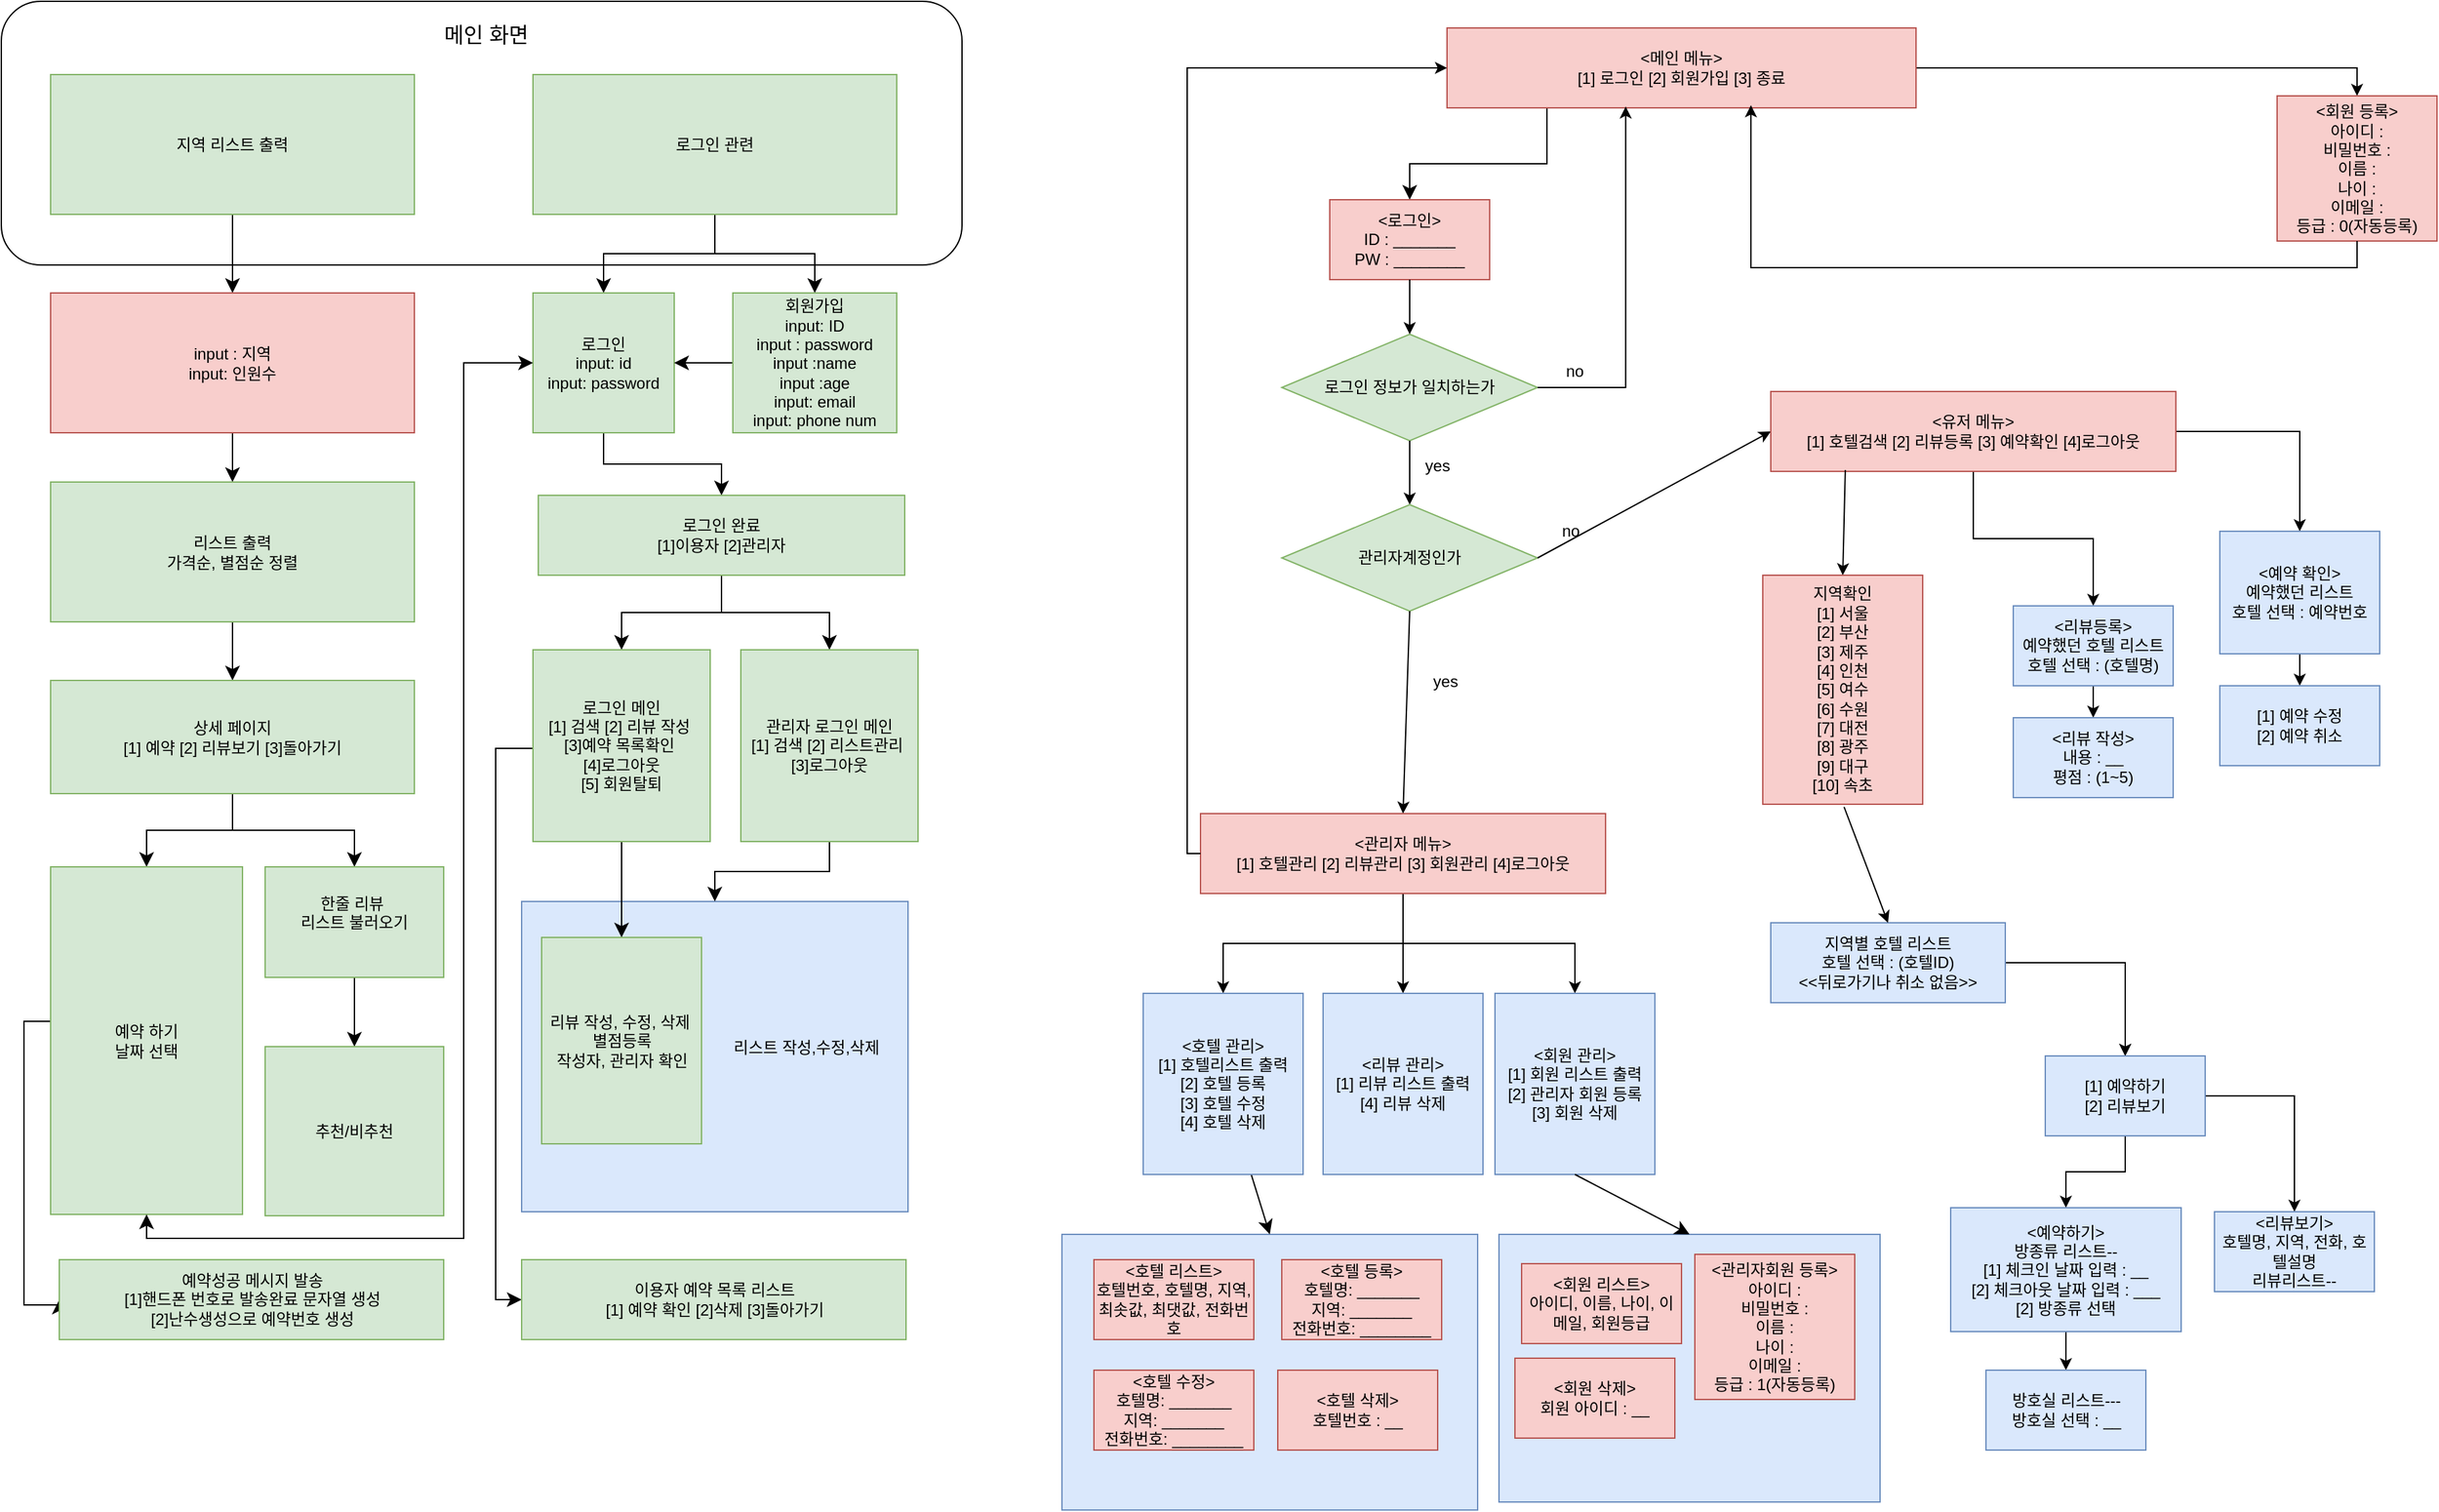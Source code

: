 <mxfile version="24.8.3">
  <diagram name="페이지-1" id="jO7z1dyCeIapQeeWM0qE">
    <mxGraphModel dx="1112" dy="1229" grid="0" gridSize="10" guides="1" tooltips="1" connect="1" arrows="1" fold="1" page="0" pageScale="1" pageWidth="827" pageHeight="1169" math="0" shadow="0">
      <root>
        <mxCell id="0" />
        <mxCell id="1" parent="0" />
        <mxCell id="-69zd7syYc6jtr3W0xUl-8" value="" style="rounded=0;whiteSpace=wrap;html=1;fillColor=#dae8fc;strokeColor=#6c8ebf;" parent="1" vertex="1">
          <mxGeometry x="486" y="883" width="312" height="207" as="geometry" />
        </mxCell>
        <mxCell id="-69zd7syYc6jtr3W0xUl-6" value="" style="rounded=0;whiteSpace=wrap;html=1;fillColor=#dae8fc;strokeColor=#6c8ebf;" parent="1" vertex="1">
          <mxGeometry x="814" y="883" width="286" height="201" as="geometry" />
        </mxCell>
        <mxCell id="dWjAk6hpG_CuCAJiAuPZ-34" value="&amp;nbsp; &amp;nbsp; &amp;nbsp; &amp;nbsp; &amp;nbsp; &amp;nbsp; &amp;nbsp; &amp;nbsp; &amp;nbsp; &amp;nbsp; &amp;nbsp; &amp;nbsp; &amp;nbsp; &amp;nbsp; &amp;nbsp; &amp;nbsp; &amp;nbsp; &amp;nbsp; &amp;nbsp; &amp;nbsp; &amp;nbsp; 리스트 작성,수정,삭제&amp;nbsp;&lt;div&gt;&amp;nbsp; &amp;nbsp; &amp;nbsp; &amp;nbsp; &amp;nbsp; &amp;nbsp; &amp;nbsp; &amp;nbsp; &amp;nbsp; &amp;nbsp; &amp;nbsp; &amp;nbsp; &amp;nbsp; &amp;nbsp; &amp;nbsp; &amp;nbsp; &amp;nbsp; &amp;nbsp; &amp;nbsp; &amp;nbsp; &amp;nbsp;&lt;/div&gt;" style="rounded=0;whiteSpace=wrap;html=1;fillColor=#dae8fc;strokeColor=#6c8ebf;" parent="1" vertex="1">
          <mxGeometry x="80.5" y="633" width="290" height="233" as="geometry" />
        </mxCell>
        <mxCell id="dWjAk6hpG_CuCAJiAuPZ-11" value="" style="rounded=1;whiteSpace=wrap;html=1;" parent="1" vertex="1">
          <mxGeometry x="-310" y="-43" width="721" height="198" as="geometry" />
        </mxCell>
        <mxCell id="dWjAk6hpG_CuCAJiAuPZ-8" value="" style="edgeStyle=none;curved=1;rounded=0;orthogonalLoop=1;jettySize=auto;html=1;fontSize=12;startSize=8;endSize=8;" parent="1" source="dWjAk6hpG_CuCAJiAuPZ-4" target="dWjAk6hpG_CuCAJiAuPZ-7" edge="1">
          <mxGeometry relative="1" as="geometry" />
        </mxCell>
        <mxCell id="dWjAk6hpG_CuCAJiAuPZ-4" value="지역 리스트 출력" style="rounded=0;whiteSpace=wrap;html=1;fillColor=#d5e8d4;strokeColor=#82b366;" parent="1" vertex="1">
          <mxGeometry x="-273" y="12" width="273" height="105" as="geometry" />
        </mxCell>
        <mxCell id="dWjAk6hpG_CuCAJiAuPZ-36" style="edgeStyle=orthogonalEdgeStyle;rounded=0;orthogonalLoop=1;jettySize=auto;html=1;entryX=0.5;entryY=0;entryDx=0;entryDy=0;fontSize=12;startSize=8;endSize=8;" parent="1" source="dWjAk6hpG_CuCAJiAuPZ-6" target="dWjAk6hpG_CuCAJiAuPZ-13" edge="1">
          <mxGeometry relative="1" as="geometry" />
        </mxCell>
        <mxCell id="dWjAk6hpG_CuCAJiAuPZ-37" style="edgeStyle=orthogonalEdgeStyle;rounded=0;orthogonalLoop=1;jettySize=auto;html=1;entryX=0.5;entryY=0;entryDx=0;entryDy=0;fontSize=12;startSize=8;endSize=8;" parent="1" source="dWjAk6hpG_CuCAJiAuPZ-6" target="dWjAk6hpG_CuCAJiAuPZ-14" edge="1">
          <mxGeometry relative="1" as="geometry" />
        </mxCell>
        <mxCell id="dWjAk6hpG_CuCAJiAuPZ-6" value="로그인 관련" style="rounded=0;whiteSpace=wrap;html=1;fillColor=#d5e8d4;strokeColor=#82b366;" parent="1" vertex="1">
          <mxGeometry x="89" y="12" width="273" height="105" as="geometry" />
        </mxCell>
        <mxCell id="dWjAk6hpG_CuCAJiAuPZ-10" value="" style="edgeStyle=none;curved=1;rounded=0;orthogonalLoop=1;jettySize=auto;html=1;fontSize=12;startSize=8;endSize=8;" parent="1" source="dWjAk6hpG_CuCAJiAuPZ-7" target="dWjAk6hpG_CuCAJiAuPZ-9" edge="1">
          <mxGeometry relative="1" as="geometry" />
        </mxCell>
        <mxCell id="dWjAk6hpG_CuCAJiAuPZ-7" value="input : 지역&lt;div&gt;input: 인원수&lt;/div&gt;" style="rounded=0;whiteSpace=wrap;html=1;fillColor=#f8cecc;strokeColor=#b85450;" parent="1" vertex="1">
          <mxGeometry x="-273" y="176" width="273" height="105" as="geometry" />
        </mxCell>
        <mxCell id="dWjAk6hpG_CuCAJiAuPZ-27" value="" style="edgeStyle=none;curved=1;rounded=0;orthogonalLoop=1;jettySize=auto;html=1;fontSize=12;startSize=8;endSize=8;" parent="1" source="dWjAk6hpG_CuCAJiAuPZ-9" target="dWjAk6hpG_CuCAJiAuPZ-16" edge="1">
          <mxGeometry relative="1" as="geometry" />
        </mxCell>
        <mxCell id="dWjAk6hpG_CuCAJiAuPZ-9" value="리스트 출력&lt;div&gt;가격순, 별점순 정렬&lt;/div&gt;" style="rounded=0;whiteSpace=wrap;html=1;fillColor=#d5e8d4;strokeColor=#82b366;" parent="1" vertex="1">
          <mxGeometry x="-273" y="318" width="273" height="105" as="geometry" />
        </mxCell>
        <mxCell id="dWjAk6hpG_CuCAJiAuPZ-12" value="메인 화면" style="text;html=1;align=center;verticalAlign=middle;whiteSpace=wrap;rounded=0;fontSize=16;" parent="1" vertex="1">
          <mxGeometry x="-54" y="-33" width="216" height="30" as="geometry" />
        </mxCell>
        <mxCell id="dWjAk6hpG_CuCAJiAuPZ-29" style="edgeStyle=orthogonalEdgeStyle;rounded=0;orthogonalLoop=1;jettySize=auto;html=1;entryX=0.5;entryY=0;entryDx=0;entryDy=0;fontSize=12;startSize=8;endSize=8;" parent="1" source="dWjAk6hpG_CuCAJiAuPZ-13" target="dWjAk6hpG_CuCAJiAuPZ-15" edge="1">
          <mxGeometry relative="1" as="geometry" />
        </mxCell>
        <mxCell id="dWjAk6hpG_CuCAJiAuPZ-13" value="로그인&lt;div&gt;input: id&lt;/div&gt;&lt;div&gt;input: password&lt;/div&gt;" style="rounded=0;whiteSpace=wrap;html=1;fillColor=#d5e8d4;strokeColor=#82b366;" parent="1" vertex="1">
          <mxGeometry x="89" y="176" width="106" height="105" as="geometry" />
        </mxCell>
        <mxCell id="dWjAk6hpG_CuCAJiAuPZ-30" value="" style="edgeStyle=none;curved=1;rounded=0;orthogonalLoop=1;jettySize=auto;html=1;fontSize=12;startSize=8;endSize=8;" parent="1" source="dWjAk6hpG_CuCAJiAuPZ-14" target="dWjAk6hpG_CuCAJiAuPZ-13" edge="1">
          <mxGeometry relative="1" as="geometry" />
        </mxCell>
        <mxCell id="dWjAk6hpG_CuCAJiAuPZ-14" value="회원가입&lt;div&gt;&lt;div&gt;input: ID&lt;br&gt;&lt;/div&gt;&lt;div&gt;input : password&lt;/div&gt;&lt;div&gt;input :name&lt;/div&gt;&lt;div&gt;input :age&lt;br&gt;&lt;/div&gt;&lt;div&gt;input: email&lt;br&gt;&lt;/div&gt;&lt;div&gt;input: phone num&lt;/div&gt;&lt;/div&gt;" style="rounded=0;whiteSpace=wrap;html=1;fillColor=#d5e8d4;strokeColor=#82b366;" parent="1" vertex="1">
          <mxGeometry x="239" y="176" width="123" height="105" as="geometry" />
        </mxCell>
        <mxCell id="dWjAk6hpG_CuCAJiAuPZ-31" style="edgeStyle=orthogonalEdgeStyle;rounded=0;orthogonalLoop=1;jettySize=auto;html=1;entryX=0.5;entryY=0;entryDx=0;entryDy=0;fontSize=12;startSize=8;endSize=8;" parent="1" source="dWjAk6hpG_CuCAJiAuPZ-15" target="dWjAk6hpG_CuCAJiAuPZ-17" edge="1">
          <mxGeometry relative="1" as="geometry" />
        </mxCell>
        <mxCell id="dWjAk6hpG_CuCAJiAuPZ-32" style="edgeStyle=orthogonalEdgeStyle;rounded=0;orthogonalLoop=1;jettySize=auto;html=1;entryX=0.5;entryY=0;entryDx=0;entryDy=0;fontSize=12;startSize=8;endSize=8;" parent="1" source="dWjAk6hpG_CuCAJiAuPZ-15" target="dWjAk6hpG_CuCAJiAuPZ-24" edge="1">
          <mxGeometry relative="1" as="geometry" />
        </mxCell>
        <mxCell id="dWjAk6hpG_CuCAJiAuPZ-15" value="로그인 완료&lt;div&gt;[1]이용자 [2]관리자&lt;/div&gt;" style="rounded=0;whiteSpace=wrap;html=1;fillColor=#d5e8d4;strokeColor=#82b366;" parent="1" vertex="1">
          <mxGeometry x="93" y="328" width="275" height="60" as="geometry" />
        </mxCell>
        <mxCell id="dWjAk6hpG_CuCAJiAuPZ-23" value="" style="edgeStyle=orthogonalEdgeStyle;rounded=0;orthogonalLoop=1;jettySize=auto;html=1;fontSize=12;startSize=8;endSize=8;" parent="1" source="dWjAk6hpG_CuCAJiAuPZ-16" target="dWjAk6hpG_CuCAJiAuPZ-20" edge="1">
          <mxGeometry relative="1" as="geometry" />
        </mxCell>
        <mxCell id="dWjAk6hpG_CuCAJiAuPZ-26" style="edgeStyle=orthogonalEdgeStyle;rounded=0;orthogonalLoop=1;jettySize=auto;html=1;entryX=0.5;entryY=0;entryDx=0;entryDy=0;fontSize=12;startSize=8;endSize=8;" parent="1" source="dWjAk6hpG_CuCAJiAuPZ-16" target="dWjAk6hpG_CuCAJiAuPZ-19" edge="1">
          <mxGeometry relative="1" as="geometry" />
        </mxCell>
        <mxCell id="dWjAk6hpG_CuCAJiAuPZ-16" value="상세 페이지&lt;div&gt;[1] 예약 [2] 리뷰보기 [3]돌아가기&lt;/div&gt;" style="rounded=0;whiteSpace=wrap;html=1;fillColor=#d5e8d4;strokeColor=#82b366;" parent="1" vertex="1">
          <mxGeometry x="-273" y="467" width="273" height="85" as="geometry" />
        </mxCell>
        <mxCell id="dWjAk6hpG_CuCAJiAuPZ-33" value="" style="edgeStyle=none;curved=1;rounded=0;orthogonalLoop=1;jettySize=auto;html=1;fontSize=12;startSize=8;endSize=8;" parent="1" source="dWjAk6hpG_CuCAJiAuPZ-17" target="dWjAk6hpG_CuCAJiAuPZ-21" edge="1">
          <mxGeometry relative="1" as="geometry" />
        </mxCell>
        <mxCell id="dWjAk6hpG_CuCAJiAuPZ-44" style="edgeStyle=orthogonalEdgeStyle;rounded=0;orthogonalLoop=1;jettySize=auto;html=1;entryX=0;entryY=0.5;entryDx=0;entryDy=0;fontSize=12;startSize=8;endSize=8;exitX=0;exitY=0.5;exitDx=0;exitDy=0;" parent="1" source="dWjAk6hpG_CuCAJiAuPZ-17" target="dWjAk6hpG_CuCAJiAuPZ-43" edge="1">
          <mxGeometry relative="1" as="geometry">
            <Array as="points">
              <mxPoint x="89" y="518" />
              <mxPoint x="61" y="518" />
              <mxPoint x="61" y="932" />
            </Array>
          </mxGeometry>
        </mxCell>
        <mxCell id="dWjAk6hpG_CuCAJiAuPZ-17" value="로그인 메인&lt;div&gt;[1] 검색 [2] 리뷰 작성&amp;nbsp;&lt;/div&gt;&lt;div&gt;[3]예약 목록확인&amp;nbsp;&lt;/div&gt;&lt;div&gt;[4]로그아웃&lt;/div&gt;&lt;div&gt;[5] 회원탈퇴&lt;/div&gt;" style="rounded=0;whiteSpace=wrap;html=1;fillColor=#d5e8d4;strokeColor=#82b366;" parent="1" vertex="1">
          <mxGeometry x="89" y="444" width="133" height="144" as="geometry" />
        </mxCell>
        <mxCell id="dWjAk6hpG_CuCAJiAuPZ-46" style="edgeStyle=orthogonalEdgeStyle;rounded=0;orthogonalLoop=1;jettySize=auto;html=1;entryX=0;entryY=0.5;entryDx=0;entryDy=0;fontSize=12;startSize=8;endSize=8;" parent="1" source="dWjAk6hpG_CuCAJiAuPZ-19" target="dWjAk6hpG_CuCAJiAuPZ-45" edge="1">
          <mxGeometry relative="1" as="geometry">
            <Array as="points">
              <mxPoint x="-293" y="723" />
              <mxPoint x="-293" y="936" />
            </Array>
          </mxGeometry>
        </mxCell>
        <mxCell id="dWjAk6hpG_CuCAJiAuPZ-19" value="예약 하기&lt;div&gt;날짜 선택&lt;/div&gt;" style="rounded=0;whiteSpace=wrap;html=1;fillColor=#d5e8d4;strokeColor=#82b366;" parent="1" vertex="1">
          <mxGeometry x="-273" y="607" width="144" height="261" as="geometry" />
        </mxCell>
        <mxCell id="dWjAk6hpG_CuCAJiAuPZ-39" style="edgeStyle=none;curved=1;rounded=0;orthogonalLoop=1;jettySize=auto;html=1;entryX=0.5;entryY=0;entryDx=0;entryDy=0;fontSize=12;startSize=8;endSize=8;" parent="1" source="dWjAk6hpG_CuCAJiAuPZ-20" target="dWjAk6hpG_CuCAJiAuPZ-38" edge="1">
          <mxGeometry relative="1" as="geometry" />
        </mxCell>
        <mxCell id="dWjAk6hpG_CuCAJiAuPZ-20" value="한줄 리뷰&amp;nbsp;&lt;div&gt;리&lt;span style=&quot;background-color: initial;&quot;&gt;스트 불러오기&lt;/span&gt;&lt;div&gt;&lt;div&gt;&lt;br&gt;&lt;/div&gt;&lt;/div&gt;&lt;/div&gt;" style="rounded=0;whiteSpace=wrap;html=1;fillColor=#d5e8d4;strokeColor=#82b366;" parent="1" vertex="1">
          <mxGeometry x="-112" y="607" width="134" height="83" as="geometry" />
        </mxCell>
        <mxCell id="dWjAk6hpG_CuCAJiAuPZ-21" value="리뷰 작성, 수정, 삭제&amp;nbsp;&lt;div&gt;별점등록&lt;/div&gt;&lt;div&gt;작성자, 관리자 확인&lt;/div&gt;" style="rounded=0;whiteSpace=wrap;html=1;fillColor=#d5e8d4;strokeColor=#82b366;" parent="1" vertex="1">
          <mxGeometry x="95.5" y="660" width="120" height="155" as="geometry" />
        </mxCell>
        <mxCell id="dWjAk6hpG_CuCAJiAuPZ-35" value="" style="edgeStyle=orthogonalEdgeStyle;rounded=0;orthogonalLoop=1;jettySize=auto;html=1;fontSize=12;startSize=8;endSize=8;" parent="1" source="dWjAk6hpG_CuCAJiAuPZ-24" target="dWjAk6hpG_CuCAJiAuPZ-34" edge="1">
          <mxGeometry relative="1" as="geometry" />
        </mxCell>
        <mxCell id="dWjAk6hpG_CuCAJiAuPZ-24" value="관리자 로그인 메인&lt;div&gt;[1] 검색 [2] 리스트관리&amp;nbsp; [3]로그아웃&lt;/div&gt;" style="rounded=0;whiteSpace=wrap;html=1;fillColor=#d5e8d4;strokeColor=#82b366;" parent="1" vertex="1">
          <mxGeometry x="245" y="444" width="133" height="144" as="geometry" />
        </mxCell>
        <mxCell id="dWjAk6hpG_CuCAJiAuPZ-38" value="&lt;div&gt;&lt;div&gt;추천/비추천&lt;/div&gt;&lt;/div&gt;" style="rounded=0;whiteSpace=wrap;html=1;fillColor=#d5e8d4;strokeColor=#82b366;" parent="1" vertex="1">
          <mxGeometry x="-112" y="742" width="134" height="127" as="geometry" />
        </mxCell>
        <mxCell id="dWjAk6hpG_CuCAJiAuPZ-41" value="" style="endArrow=classic;startArrow=classic;html=1;rounded=0;fontSize=12;startSize=8;endSize=8;exitX=0.5;exitY=1;exitDx=0;exitDy=0;entryX=0;entryY=0.5;entryDx=0;entryDy=0;edgeStyle=orthogonalEdgeStyle;" parent="1" source="dWjAk6hpG_CuCAJiAuPZ-19" target="dWjAk6hpG_CuCAJiAuPZ-13" edge="1">
          <mxGeometry width="50" height="50" relative="1" as="geometry">
            <mxPoint x="370" y="587" as="sourcePoint" />
            <mxPoint x="420" y="537" as="targetPoint" />
            <Array as="points">
              <mxPoint x="-201" y="886" />
              <mxPoint x="37" y="886" />
              <mxPoint x="37" y="229" />
            </Array>
          </mxGeometry>
        </mxCell>
        <mxCell id="dWjAk6hpG_CuCAJiAuPZ-42" style="edgeStyle=none;curved=1;rounded=0;orthogonalLoop=1;jettySize=auto;html=1;exitX=0.5;exitY=0;exitDx=0;exitDy=0;fontSize=12;startSize=8;endSize=8;" parent="1" source="dWjAk6hpG_CuCAJiAuPZ-21" target="dWjAk6hpG_CuCAJiAuPZ-21" edge="1">
          <mxGeometry relative="1" as="geometry" />
        </mxCell>
        <mxCell id="dWjAk6hpG_CuCAJiAuPZ-43" value="이용자 예약 목록 리스트&lt;div&gt;[1] 예약 확인 [2]삭제 [3]돌아가기&lt;/div&gt;" style="rounded=0;whiteSpace=wrap;html=1;fillColor=#d5e8d4;strokeColor=#82b366;" parent="1" vertex="1">
          <mxGeometry x="80.5" y="902" width="288.5" height="60" as="geometry" />
        </mxCell>
        <mxCell id="dWjAk6hpG_CuCAJiAuPZ-45" value="예약성공 메시지 발송&lt;div&gt;[1]핸드폰 번호로 발송완료 문자열 생성&lt;br&gt;[2]난수생성으로 예약번호 생성&lt;/div&gt;" style="rounded=0;whiteSpace=wrap;html=1;fillColor=#d5e8d4;strokeColor=#82b366;" parent="1" vertex="1">
          <mxGeometry x="-266.5" y="902" width="288.5" height="60" as="geometry" />
        </mxCell>
        <mxCell id="w3Ro1E21E2H8l9tgU71c-4" style="edgeStyle=orthogonalEdgeStyle;rounded=0;orthogonalLoop=1;jettySize=auto;html=1;fontSize=12;startSize=8;endSize=8;entryX=0.5;entryY=0;entryDx=0;entryDy=0;" parent="1" source="w3Ro1E21E2H8l9tgU71c-2" target="veDJmBnKg87x7fbsPKE0-1" edge="1">
          <mxGeometry relative="1" as="geometry">
            <mxPoint x="779" y="97" as="targetPoint" />
            <Array as="points">
              <mxPoint x="850" y="79" />
              <mxPoint x="747" y="79" />
            </Array>
          </mxGeometry>
        </mxCell>
        <mxCell id="L_SstyZG6SkxzQhUdoq1-2" style="edgeStyle=orthogonalEdgeStyle;rounded=0;orthogonalLoop=1;jettySize=auto;html=1;entryX=0.5;entryY=0;entryDx=0;entryDy=0;" parent="1" source="w3Ro1E21E2H8l9tgU71c-2" target="-69zd7syYc6jtr3W0xUl-9" edge="1">
          <mxGeometry relative="1" as="geometry" />
        </mxCell>
        <mxCell id="w3Ro1E21E2H8l9tgU71c-2" value="&lt;div&gt;&amp;lt;메인 메뉴&amp;gt;&lt;/div&gt;[1] 로그인 [2] 회원가입 [3] 종료" style="rounded=0;whiteSpace=wrap;html=1;fillColor=#f8cecc;strokeColor=#b85450;" parent="1" vertex="1">
          <mxGeometry x="775" y="-23" width="352" height="60" as="geometry" />
        </mxCell>
        <mxCell id="w3Ro1E21E2H8l9tgU71c-6" value="로그인 정보가 일치하는가" style="rhombus;whiteSpace=wrap;html=1;fillColor=#d5e8d4;strokeColor=#82b366;" parent="1" vertex="1">
          <mxGeometry x="651" y="207" width="192" height="80" as="geometry" />
        </mxCell>
        <mxCell id="v8jQzw-NbdLlAFEhNXOF-1" value="" style="endArrow=classic;html=1;rounded=0;exitX=0.5;exitY=1;exitDx=0;exitDy=0;entryX=0.5;entryY=0;entryDx=0;entryDy=0;" parent="1" source="w3Ro1E21E2H8l9tgU71c-6" target="v8jQzw-NbdLlAFEhNXOF-7" edge="1">
          <mxGeometry width="50" height="50" relative="1" as="geometry">
            <mxPoint x="836" y="441" as="sourcePoint" />
            <mxPoint x="747" y="339" as="targetPoint" />
          </mxGeometry>
        </mxCell>
        <mxCell id="v8jQzw-NbdLlAFEhNXOF-3" value="" style="endArrow=classic;html=1;rounded=0;exitX=1;exitY=0.5;exitDx=0;exitDy=0;entryX=0.381;entryY=0.983;entryDx=0;entryDy=0;entryPerimeter=0;edgeStyle=orthogonalEdgeStyle;" parent="1" source="w3Ro1E21E2H8l9tgU71c-6" target="w3Ro1E21E2H8l9tgU71c-2" edge="1">
          <mxGeometry width="50" height="50" relative="1" as="geometry">
            <mxPoint x="844" y="150" as="sourcePoint" />
            <mxPoint x="915" y="114" as="targetPoint" />
          </mxGeometry>
        </mxCell>
        <mxCell id="v8jQzw-NbdLlAFEhNXOF-4" value="no" style="text;html=1;align=center;verticalAlign=middle;whiteSpace=wrap;rounded=0;" parent="1" vertex="1">
          <mxGeometry x="841" y="220" width="60" height="30" as="geometry" />
        </mxCell>
        <mxCell id="v8jQzw-NbdLlAFEhNXOF-5" value="yes" style="text;html=1;align=center;verticalAlign=middle;whiteSpace=wrap;rounded=0;" parent="1" vertex="1">
          <mxGeometry x="738" y="291" width="60" height="30" as="geometry" />
        </mxCell>
        <mxCell id="v8jQzw-NbdLlAFEhNXOF-7" value="관리자계정인가" style="rhombus;whiteSpace=wrap;html=1;fillColor=#d5e8d4;strokeColor=#82b366;" parent="1" vertex="1">
          <mxGeometry x="651" y="335" width="192" height="80" as="geometry" />
        </mxCell>
        <mxCell id="v8jQzw-NbdLlAFEhNXOF-8" value="" style="endArrow=classic;html=1;rounded=0;exitX=0.5;exitY=1;exitDx=0;exitDy=0;entryX=0.5;entryY=0;entryDx=0;entryDy=0;" parent="1" source="v8jQzw-NbdLlAFEhNXOF-7" target="v8jQzw-NbdLlAFEhNXOF-37" edge="1">
          <mxGeometry width="50" height="50" relative="1" as="geometry">
            <mxPoint x="836" y="541" as="sourcePoint" />
            <mxPoint x="745" y="492" as="targetPoint" />
          </mxGeometry>
        </mxCell>
        <mxCell id="v8jQzw-NbdLlAFEhNXOF-9" value="" style="endArrow=classic;html=1;rounded=0;exitX=1;exitY=0.5;exitDx=0;exitDy=0;entryX=0;entryY=0.5;entryDx=0;entryDy=0;" parent="1" source="v8jQzw-NbdLlAFEhNXOF-7" target="v8jQzw-NbdLlAFEhNXOF-51" edge="1">
          <mxGeometry width="50" height="50" relative="1" as="geometry">
            <mxPoint x="836" y="446" as="sourcePoint" />
            <mxPoint x="967" y="278" as="targetPoint" />
          </mxGeometry>
        </mxCell>
        <mxCell id="v8jQzw-NbdLlAFEhNXOF-10" value="yes" style="text;html=1;align=center;verticalAlign=middle;whiteSpace=wrap;rounded=0;" parent="1" vertex="1">
          <mxGeometry x="744" y="453" width="60" height="30" as="geometry" />
        </mxCell>
        <mxCell id="v8jQzw-NbdLlAFEhNXOF-11" value="no" style="text;html=1;align=center;verticalAlign=middle;whiteSpace=wrap;rounded=0;" parent="1" vertex="1">
          <mxGeometry x="838" y="340" width="60" height="30" as="geometry" />
        </mxCell>
        <mxCell id="v8jQzw-NbdLlAFEhNXOF-42" style="edgeStyle=orthogonalEdgeStyle;rounded=0;orthogonalLoop=1;jettySize=auto;html=1;" parent="1" source="v8jQzw-NbdLlAFEhNXOF-37" target="v8jQzw-NbdLlAFEhNXOF-39" edge="1">
          <mxGeometry relative="1" as="geometry" />
        </mxCell>
        <mxCell id="v8jQzw-NbdLlAFEhNXOF-43" style="edgeStyle=orthogonalEdgeStyle;rounded=0;orthogonalLoop=1;jettySize=auto;html=1;" parent="1" source="v8jQzw-NbdLlAFEhNXOF-37" target="v8jQzw-NbdLlAFEhNXOF-40" edge="1">
          <mxGeometry relative="1" as="geometry" />
        </mxCell>
        <mxCell id="v8jQzw-NbdLlAFEhNXOF-44" style="edgeStyle=orthogonalEdgeStyle;rounded=0;orthogonalLoop=1;jettySize=auto;html=1;" parent="1" source="v8jQzw-NbdLlAFEhNXOF-37" target="v8jQzw-NbdLlAFEhNXOF-41" edge="1">
          <mxGeometry relative="1" as="geometry" />
        </mxCell>
        <mxCell id="v8jQzw-NbdLlAFEhNXOF-37" value="&lt;div&gt;&amp;lt;관리자 메뉴&amp;gt;&lt;/div&gt;[1] 호텔관리 [2] 리뷰관리 [3] 회원관리 [4]로그아웃" style="rounded=0;whiteSpace=wrap;html=1;fillColor=#f8cecc;strokeColor=#b85450;" parent="1" vertex="1">
          <mxGeometry x="590" y="567" width="304" height="60" as="geometry" />
        </mxCell>
        <mxCell id="WjUg7KidfEI-SgclK0hx-2" style="edgeStyle=none;curved=1;rounded=0;orthogonalLoop=1;jettySize=auto;html=1;entryX=0.5;entryY=0;entryDx=0;entryDy=0;fontSize=12;startSize=8;endSize=8;" parent="1" source="v8jQzw-NbdLlAFEhNXOF-39" target="-69zd7syYc6jtr3W0xUl-8" edge="1">
          <mxGeometry relative="1" as="geometry">
            <mxPoint x="520.5" y="861" as="targetPoint" />
          </mxGeometry>
        </mxCell>
        <mxCell id="v8jQzw-NbdLlAFEhNXOF-39" value="&lt;div&gt;&amp;lt;호텔 관리&amp;gt;&lt;/div&gt;[1] 호텔리스트 출력&lt;div&gt;[2] 호텔 등록&lt;/div&gt;&lt;div&gt;[3] 호텔 수정&lt;/div&gt;&lt;div&gt;[4] 호텔 삭제&lt;/div&gt;" style="rounded=0;whiteSpace=wrap;html=1;fillColor=#dae8fc;strokeColor=#6c8ebf;" parent="1" vertex="1">
          <mxGeometry x="547" y="702" width="120" height="136" as="geometry" />
        </mxCell>
        <mxCell id="v8jQzw-NbdLlAFEhNXOF-40" value="&lt;div&gt;&amp;lt;리뷰 관리&amp;gt;&lt;/div&gt;[1] 리뷰 리스트 출력&lt;div&gt;[4] 리뷰 삭제&lt;/div&gt;" style="rounded=0;whiteSpace=wrap;html=1;fillColor=#dae8fc;strokeColor=#6c8ebf;" parent="1" vertex="1">
          <mxGeometry x="682" y="702" width="120" height="136" as="geometry" />
        </mxCell>
        <mxCell id="v8jQzw-NbdLlAFEhNXOF-41" value="&lt;div&gt;&amp;lt;회원 관리&amp;gt;&lt;/div&gt;[1] 회원 리스트 출력&lt;div&gt;[2] 관리자 회원 등록&lt;/div&gt;&lt;div&gt;[3] 회원 삭제&lt;/div&gt;" style="rounded=0;whiteSpace=wrap;html=1;fillColor=#dae8fc;strokeColor=#6c8ebf;" parent="1" vertex="1">
          <mxGeometry x="811" y="702" width="120" height="136" as="geometry" />
        </mxCell>
        <mxCell id="v8jQzw-NbdLlAFEhNXOF-46" value="" style="endArrow=classic;html=1;rounded=0;exitX=0;exitY=0.5;exitDx=0;exitDy=0;entryX=0;entryY=0.5;entryDx=0;entryDy=0;edgeStyle=orthogonalEdgeStyle;" parent="1" source="v8jQzw-NbdLlAFEhNXOF-37" target="w3Ro1E21E2H8l9tgU71c-2" edge="1">
          <mxGeometry width="50" height="50" relative="1" as="geometry">
            <mxPoint x="805" y="293" as="sourcePoint" />
            <mxPoint x="855" y="243" as="targetPoint" />
          </mxGeometry>
        </mxCell>
        <mxCell id="-69zd7syYc6jtr3W0xUl-17" style="edgeStyle=orthogonalEdgeStyle;rounded=0;orthogonalLoop=1;jettySize=auto;html=1;" parent="1" source="v8jQzw-NbdLlAFEhNXOF-51" target="-69zd7syYc6jtr3W0xUl-18" edge="1">
          <mxGeometry relative="1" as="geometry">
            <mxPoint x="1466" y="328" as="targetPoint" />
          </mxGeometry>
        </mxCell>
        <mxCell id="-69zd7syYc6jtr3W0xUl-21" style="edgeStyle=orthogonalEdgeStyle;rounded=0;orthogonalLoop=1;jettySize=auto;html=1;" parent="1" source="v8jQzw-NbdLlAFEhNXOF-51" target="-69zd7syYc6jtr3W0xUl-22" edge="1">
          <mxGeometry relative="1" as="geometry">
            <mxPoint x="1472" y="394" as="targetPoint" />
          </mxGeometry>
        </mxCell>
        <mxCell id="v8jQzw-NbdLlAFEhNXOF-51" value="&lt;div&gt;&amp;lt;유저 메뉴&amp;gt;&lt;/div&gt;[1] 호텔검색 [2] 리뷰등록 [3] 예약확인 [4]로그아웃" style="rounded=0;whiteSpace=wrap;html=1;fillColor=#f8cecc;strokeColor=#b85450;" parent="1" vertex="1">
          <mxGeometry x="1018" y="250" width="304" height="60" as="geometry" />
        </mxCell>
        <mxCell id="-69zd7syYc6jtr3W0xUl-13" value="" style="edgeStyle=orthogonalEdgeStyle;rounded=0;orthogonalLoop=1;jettySize=auto;html=1;" parent="1" source="v8jQzw-NbdLlAFEhNXOF-53" target="-69zd7syYc6jtr3W0xUl-12" edge="1">
          <mxGeometry relative="1" as="geometry" />
        </mxCell>
        <mxCell id="-69zd7syYc6jtr3W0xUl-14" value="" style="edgeStyle=orthogonalEdgeStyle;rounded=0;orthogonalLoop=1;jettySize=auto;html=1;" parent="1" source="v8jQzw-NbdLlAFEhNXOF-53" target="-69zd7syYc6jtr3W0xUl-12" edge="1">
          <mxGeometry relative="1" as="geometry" />
        </mxCell>
        <mxCell id="v8jQzw-NbdLlAFEhNXOF-53" value="지역별 호텔 리스트&lt;div&gt;호텔 선택 : (호텔ID)&lt;/div&gt;&lt;div&gt;&amp;lt;&amp;lt;뒤로가기나 취소 없음&amp;gt;&amp;gt;&lt;/div&gt;" style="rounded=0;whiteSpace=wrap;html=1;fillColor=#dae8fc;strokeColor=#6c8ebf;" parent="1" vertex="1">
          <mxGeometry x="1018" y="649" width="176" height="60" as="geometry" />
        </mxCell>
        <mxCell id="v8jQzw-NbdLlAFEhNXOF-54" value="" style="endArrow=classic;html=1;rounded=0;entryX=0.5;entryY=0;entryDx=0;entryDy=0;exitX=0.184;exitY=0.983;exitDx=0;exitDy=0;exitPerimeter=0;" parent="1" source="v8jQzw-NbdLlAFEhNXOF-51" target="v8jQzw-NbdLlAFEhNXOF-56" edge="1">
          <mxGeometry width="50" height="50" relative="1" as="geometry">
            <mxPoint x="1224" y="510" as="sourcePoint" />
            <mxPoint x="1274" y="460" as="targetPoint" />
          </mxGeometry>
        </mxCell>
        <mxCell id="v8jQzw-NbdLlAFEhNXOF-56" value="지역확인&lt;div&gt;[1] 서울&lt;/div&gt;&lt;div&gt;[2] 부산&lt;/div&gt;&lt;div&gt;[3] 제주&lt;/div&gt;&lt;div&gt;[4] 인천&lt;/div&gt;&lt;div&gt;[5] 여수&lt;/div&gt;&lt;div&gt;[6] 수원&lt;/div&gt;&lt;div&gt;[7] 대전&lt;/div&gt;&lt;div&gt;[8] 광주&lt;/div&gt;&lt;div&gt;[9] 대구&lt;/div&gt;&lt;div&gt;[10] 속초&lt;/div&gt;" style="rounded=0;whiteSpace=wrap;html=1;fillColor=#f8cecc;strokeColor=#b85450;" parent="1" vertex="1">
          <mxGeometry x="1012" y="388" width="120" height="172" as="geometry" />
        </mxCell>
        <mxCell id="v8jQzw-NbdLlAFEhNXOF-58" value="" style="endArrow=classic;html=1;rounded=0;exitX=1;exitY=0.5;exitDx=0;exitDy=0;entryX=0.5;entryY=0;entryDx=0;entryDy=0;" parent="1" target="v8jQzw-NbdLlAFEhNXOF-53" edge="1">
          <mxGeometry width="50" height="50" relative="1" as="geometry">
            <mxPoint x="1073" y="562" as="sourcePoint" />
            <mxPoint x="959" y="772" as="targetPoint" />
          </mxGeometry>
        </mxCell>
        <mxCell id="veDJmBnKg87x7fbsPKE0-1" value="&amp;lt;로그인&amp;gt;&lt;div&gt;ID : _______&lt;/div&gt;&lt;div&gt;PW : ________&lt;/div&gt;" style="rounded=0;whiteSpace=wrap;html=1;fillColor=#f8cecc;strokeColor=#b85450;" parent="1" vertex="1">
          <mxGeometry x="687" y="106" width="120" height="60" as="geometry" />
        </mxCell>
        <mxCell id="veDJmBnKg87x7fbsPKE0-18" value="" style="endArrow=classic;html=1;rounded=0;entryX=0.5;entryY=0;entryDx=0;entryDy=0;exitX=0.5;exitY=1;exitDx=0;exitDy=0;" parent="1" source="veDJmBnKg87x7fbsPKE0-1" target="w3Ro1E21E2H8l9tgU71c-6" edge="1">
          <mxGeometry width="50" height="50" relative="1" as="geometry">
            <mxPoint x="1084" y="319" as="sourcePoint" />
            <mxPoint x="1088" y="457" as="targetPoint" />
          </mxGeometry>
        </mxCell>
        <mxCell id="0CH-vLfMrTkGWJMKUEdE-4" value="&amp;lt;호텔 등록&amp;gt;&lt;div&gt;호텔명: _______&lt;/div&gt;&lt;div&gt;지역: _______&lt;/div&gt;&lt;div&gt;전화번호: ________&lt;/div&gt;" style="rounded=0;whiteSpace=wrap;html=1;fillColor=#f8cecc;strokeColor=#b85450;" parent="1" vertex="1">
          <mxGeometry x="651" y="902" width="120" height="60" as="geometry" />
        </mxCell>
        <mxCell id="0CH-vLfMrTkGWJMKUEdE-6" value="&amp;lt;호텔 리스트&amp;gt;&lt;div&gt;호텔번호, 호텔명, 지역, 최솟값, 최댓값, 전화번호&lt;/div&gt;" style="rounded=0;whiteSpace=wrap;html=1;fillColor=#f8cecc;strokeColor=#b85450;" parent="1" vertex="1">
          <mxGeometry x="510" y="902" width="120" height="60" as="geometry" />
        </mxCell>
        <mxCell id="0CH-vLfMrTkGWJMKUEdE-8" value="&amp;lt;호텔 수정&amp;gt;&lt;div&gt;호텔명: _______&lt;/div&gt;&lt;div&gt;지역: _______&lt;/div&gt;&lt;div&gt;전화번호: ________&lt;/div&gt;" style="rounded=0;whiteSpace=wrap;html=1;fillColor=#f8cecc;strokeColor=#b85450;" parent="1" vertex="1">
          <mxGeometry x="510" y="985" width="120" height="60" as="geometry" />
        </mxCell>
        <mxCell id="0CH-vLfMrTkGWJMKUEdE-10" value="&amp;lt;호텔 삭제&amp;gt;&lt;div&gt;호텔번호 : __&lt;/div&gt;" style="rounded=0;whiteSpace=wrap;html=1;fillColor=#f8cecc;strokeColor=#b85450;" parent="1" vertex="1">
          <mxGeometry x="648" y="985" width="120" height="60" as="geometry" />
        </mxCell>
        <mxCell id="-69zd7syYc6jtr3W0xUl-1" style="edgeStyle=none;curved=1;rounded=0;orthogonalLoop=1;jettySize=auto;html=1;fontSize=12;startSize=8;endSize=8;exitX=0.5;exitY=1;exitDx=0;exitDy=0;entryX=0.5;entryY=0;entryDx=0;entryDy=0;" parent="1" source="v8jQzw-NbdLlAFEhNXOF-41" target="-69zd7syYc6jtr3W0xUl-6" edge="1">
          <mxGeometry relative="1" as="geometry">
            <mxPoint x="557" y="843" as="sourcePoint" />
            <mxPoint x="952.75" y="872.5" as="targetPoint" />
          </mxGeometry>
        </mxCell>
        <mxCell id="-69zd7syYc6jtr3W0xUl-4" value="&amp;lt;관리자회원 등록&amp;gt;&lt;div&gt;아이디 :&lt;/div&gt;&lt;div&gt;비밀번호 :&lt;/div&gt;&lt;div&gt;이름 :&lt;/div&gt;&lt;div&gt;나이 :&lt;/div&gt;&lt;div&gt;이메일 :&lt;/div&gt;&lt;div&gt;등급 : 1(자동등록)&lt;/div&gt;" style="rounded=0;whiteSpace=wrap;html=1;fillColor=#f8cecc;strokeColor=#b85450;" parent="1" vertex="1">
          <mxGeometry x="961" y="898" width="120" height="109" as="geometry" />
        </mxCell>
        <mxCell id="-69zd7syYc6jtr3W0xUl-5" value="&amp;lt;회원 삭제&amp;gt;&lt;div&gt;회원 아이디 : __&lt;/div&gt;" style="rounded=0;whiteSpace=wrap;html=1;fillColor=#f8cecc;strokeColor=#b85450;" parent="1" vertex="1">
          <mxGeometry x="826" y="976" width="120" height="60" as="geometry" />
        </mxCell>
        <mxCell id="-69zd7syYc6jtr3W0xUl-7" value="&amp;lt;회원 리스트&amp;gt;&lt;div&gt;아이디, 이름, 나이, 이메일, 회원등급&lt;/div&gt;" style="rounded=0;whiteSpace=wrap;html=1;fillColor=#f8cecc;strokeColor=#b85450;" parent="1" vertex="1">
          <mxGeometry x="831" y="905" width="120" height="60" as="geometry" />
        </mxCell>
        <mxCell id="-69zd7syYc6jtr3W0xUl-9" value="&amp;lt;회원 등록&amp;gt;&lt;div&gt;아이디 :&lt;/div&gt;&lt;div&gt;비밀번호 :&lt;/div&gt;&lt;div&gt;이름 :&lt;/div&gt;&lt;div&gt;나이 :&lt;/div&gt;&lt;div&gt;이메일 :&lt;/div&gt;&lt;div&gt;등급 : 0(자동등록)&lt;/div&gt;" style="rounded=0;whiteSpace=wrap;html=1;fillColor=#f8cecc;strokeColor=#b85450;" parent="1" vertex="1">
          <mxGeometry x="1398" y="28" width="120" height="109" as="geometry" />
        </mxCell>
        <mxCell id="-69zd7syYc6jtr3W0xUl-10" style="edgeStyle=orthogonalEdgeStyle;rounded=0;orthogonalLoop=1;jettySize=auto;html=1;exitX=0.5;exitY=1;exitDx=0;exitDy=0;entryX=0.648;entryY=0.967;entryDx=0;entryDy=0;entryPerimeter=0;" parent="1" source="-69zd7syYc6jtr3W0xUl-9" target="w3Ro1E21E2H8l9tgU71c-2" edge="1">
          <mxGeometry relative="1" as="geometry">
            <mxPoint x="1137" y="17" as="sourcePoint" />
            <mxPoint x="1373" y="64" as="targetPoint" />
            <Array as="points">
              <mxPoint x="1458" y="157" />
              <mxPoint x="1003" y="157" />
            </Array>
          </mxGeometry>
        </mxCell>
        <mxCell id="-69zd7syYc6jtr3W0xUl-28" value="" style="edgeStyle=orthogonalEdgeStyle;rounded=0;orthogonalLoop=1;jettySize=auto;html=1;" parent="1" source="-69zd7syYc6jtr3W0xUl-12" target="-69zd7syYc6jtr3W0xUl-27" edge="1">
          <mxGeometry relative="1" as="geometry" />
        </mxCell>
        <mxCell id="-69zd7syYc6jtr3W0xUl-32" value="" style="edgeStyle=orthogonalEdgeStyle;rounded=0;orthogonalLoop=1;jettySize=auto;html=1;" parent="1" source="-69zd7syYc6jtr3W0xUl-12" target="-69zd7syYc6jtr3W0xUl-31" edge="1">
          <mxGeometry relative="1" as="geometry" />
        </mxCell>
        <mxCell id="-69zd7syYc6jtr3W0xUl-12" value="[1] 예약하기&lt;div&gt;[2] 리뷰보기&lt;/div&gt;" style="whiteSpace=wrap;html=1;fillColor=#dae8fc;strokeColor=#6c8ebf;rounded=0;" parent="1" vertex="1">
          <mxGeometry x="1224" y="749" width="120" height="60" as="geometry" />
        </mxCell>
        <mxCell id="-69zd7syYc6jtr3W0xUl-20" value="" style="edgeStyle=orthogonalEdgeStyle;rounded=0;orthogonalLoop=1;jettySize=auto;html=1;" parent="1" source="-69zd7syYc6jtr3W0xUl-18" target="-69zd7syYc6jtr3W0xUl-19" edge="1">
          <mxGeometry relative="1" as="geometry" />
        </mxCell>
        <mxCell id="-69zd7syYc6jtr3W0xUl-18" value="&amp;lt;리뷰등록&amp;gt;&lt;div&gt;예약했던 호텔 리스트&lt;/div&gt;&lt;div&gt;호텔 선택 : (호텔명)&lt;/div&gt;" style="rounded=0;whiteSpace=wrap;html=1;fillColor=#dae8fc;strokeColor=#6c8ebf;" parent="1" vertex="1">
          <mxGeometry x="1200" y="411" width="120" height="60" as="geometry" />
        </mxCell>
        <mxCell id="-69zd7syYc6jtr3W0xUl-19" value="&amp;lt;리뷰 작성&amp;gt;&lt;div&gt;내용 : __&lt;/div&gt;&lt;div&gt;평점 : (1~5)&lt;/div&gt;" style="whiteSpace=wrap;html=1;rounded=0;fillColor=#dae8fc;strokeColor=#6c8ebf;" parent="1" vertex="1">
          <mxGeometry x="1200" y="495" width="120" height="60" as="geometry" />
        </mxCell>
        <mxCell id="-69zd7syYc6jtr3W0xUl-26" value="" style="edgeStyle=orthogonalEdgeStyle;rounded=0;orthogonalLoop=1;jettySize=auto;html=1;" parent="1" source="-69zd7syYc6jtr3W0xUl-22" target="-69zd7syYc6jtr3W0xUl-25" edge="1">
          <mxGeometry relative="1" as="geometry" />
        </mxCell>
        <mxCell id="-69zd7syYc6jtr3W0xUl-22" value="&amp;lt;예약 확인&amp;gt;&lt;div&gt;예약했던 리스트&lt;/div&gt;&lt;div&gt;호텔 선택 : 예약번호&lt;/div&gt;" style="rounded=0;whiteSpace=wrap;html=1;fillColor=#dae8fc;strokeColor=#6c8ebf;" parent="1" vertex="1">
          <mxGeometry x="1355" y="355" width="120" height="92" as="geometry" />
        </mxCell>
        <mxCell id="-69zd7syYc6jtr3W0xUl-25" value="&lt;div&gt;[1] 예약 수정&lt;/div&gt;&lt;div&gt;[2] 예약 취소&lt;/div&gt;" style="whiteSpace=wrap;html=1;rounded=0;fillColor=#dae8fc;strokeColor=#6c8ebf;" parent="1" vertex="1">
          <mxGeometry x="1355" y="471" width="120" height="60" as="geometry" />
        </mxCell>
        <mxCell id="-69zd7syYc6jtr3W0xUl-30" value="" style="edgeStyle=orthogonalEdgeStyle;rounded=0;orthogonalLoop=1;jettySize=auto;html=1;" parent="1" source="-69zd7syYc6jtr3W0xUl-27" target="-69zd7syYc6jtr3W0xUl-29" edge="1">
          <mxGeometry relative="1" as="geometry" />
        </mxCell>
        <mxCell id="-69zd7syYc6jtr3W0xUl-27" value="&amp;lt;예약하기&amp;gt;&lt;div&gt;방종류 리스트--&lt;br&gt;&lt;div&gt;&lt;div&gt;[1] 체크인 날짜 입력 : __&lt;/div&gt;&lt;div&gt;[2] 체크아웃 날짜 입력 : ___&lt;/div&gt;&lt;div&gt;[2] 방종류 선택&lt;br&gt;&lt;/div&gt;&lt;/div&gt;&lt;/div&gt;" style="whiteSpace=wrap;html=1;fillColor=#dae8fc;strokeColor=#6c8ebf;rounded=0;" parent="1" vertex="1">
          <mxGeometry x="1153" y="863" width="173" height="93" as="geometry" />
        </mxCell>
        <mxCell id="-69zd7syYc6jtr3W0xUl-29" value="방호실 리스트---&lt;div&gt;방호실 선택 : __&lt;/div&gt;" style="whiteSpace=wrap;html=1;fillColor=#dae8fc;strokeColor=#6c8ebf;rounded=0;" parent="1" vertex="1">
          <mxGeometry x="1179.5" y="985" width="120" height="60" as="geometry" />
        </mxCell>
        <mxCell id="-69zd7syYc6jtr3W0xUl-31" value="&amp;lt;리뷰보기&amp;gt;&lt;div&gt;호텔명, 지역, 전화, 호텔설명&lt;/div&gt;&lt;div&gt;리뷰리스트--&lt;/div&gt;" style="whiteSpace=wrap;html=1;fillColor=#dae8fc;strokeColor=#6c8ebf;rounded=0;" parent="1" vertex="1">
          <mxGeometry x="1351" y="866" width="120" height="60" as="geometry" />
        </mxCell>
      </root>
    </mxGraphModel>
  </diagram>
</mxfile>
